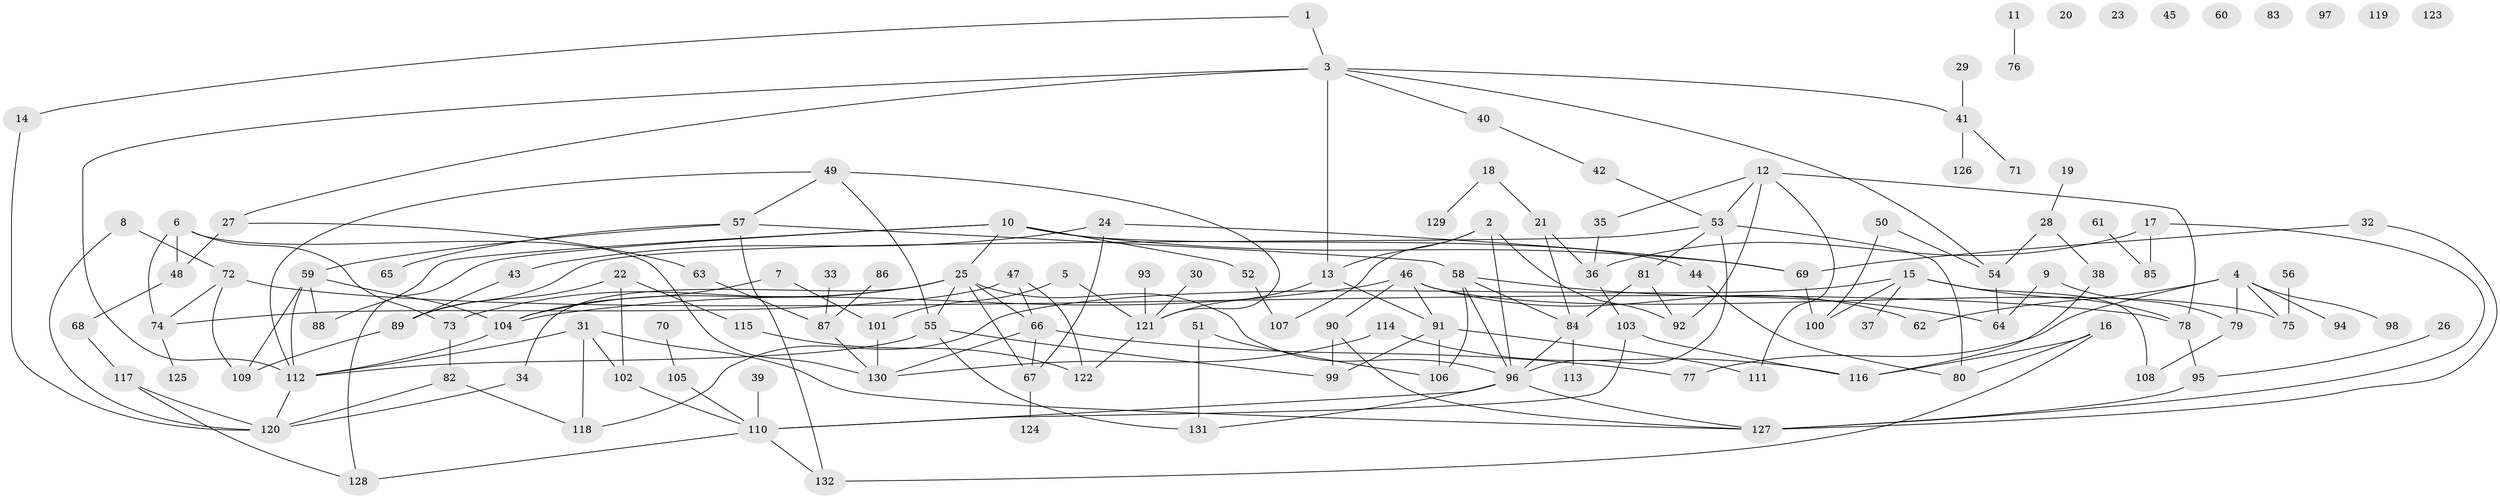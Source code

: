 // Generated by graph-tools (version 1.1) at 2025/49/03/09/25 03:49:06]
// undirected, 132 vertices, 188 edges
graph export_dot {
graph [start="1"]
  node [color=gray90,style=filled];
  1;
  2;
  3;
  4;
  5;
  6;
  7;
  8;
  9;
  10;
  11;
  12;
  13;
  14;
  15;
  16;
  17;
  18;
  19;
  20;
  21;
  22;
  23;
  24;
  25;
  26;
  27;
  28;
  29;
  30;
  31;
  32;
  33;
  34;
  35;
  36;
  37;
  38;
  39;
  40;
  41;
  42;
  43;
  44;
  45;
  46;
  47;
  48;
  49;
  50;
  51;
  52;
  53;
  54;
  55;
  56;
  57;
  58;
  59;
  60;
  61;
  62;
  63;
  64;
  65;
  66;
  67;
  68;
  69;
  70;
  71;
  72;
  73;
  74;
  75;
  76;
  77;
  78;
  79;
  80;
  81;
  82;
  83;
  84;
  85;
  86;
  87;
  88;
  89;
  90;
  91;
  92;
  93;
  94;
  95;
  96;
  97;
  98;
  99;
  100;
  101;
  102;
  103;
  104;
  105;
  106;
  107;
  108;
  109;
  110;
  111;
  112;
  113;
  114;
  115;
  116;
  117;
  118;
  119;
  120;
  121;
  122;
  123;
  124;
  125;
  126;
  127;
  128;
  129;
  130;
  131;
  132;
  1 -- 3;
  1 -- 14;
  2 -- 13;
  2 -- 92;
  2 -- 96;
  2 -- 107;
  3 -- 13;
  3 -- 27;
  3 -- 40;
  3 -- 41;
  3 -- 54;
  3 -- 112;
  4 -- 62;
  4 -- 75;
  4 -- 77;
  4 -- 79;
  4 -- 94;
  4 -- 98;
  5 -- 101;
  5 -- 121;
  6 -- 48;
  6 -- 73;
  6 -- 74;
  6 -- 130;
  7 -- 101;
  7 -- 104;
  8 -- 72;
  8 -- 120;
  9 -- 64;
  9 -- 79;
  10 -- 25;
  10 -- 44;
  10 -- 52;
  10 -- 69;
  10 -- 88;
  10 -- 128;
  11 -- 76;
  12 -- 35;
  12 -- 53;
  12 -- 78;
  12 -- 92;
  12 -- 111;
  13 -- 91;
  13 -- 121;
  14 -- 120;
  15 -- 37;
  15 -- 78;
  15 -- 100;
  15 -- 108;
  15 -- 118;
  16 -- 80;
  16 -- 116;
  16 -- 132;
  17 -- 36;
  17 -- 85;
  17 -- 127;
  18 -- 21;
  18 -- 129;
  19 -- 28;
  21 -- 36;
  21 -- 84;
  22 -- 89;
  22 -- 102;
  22 -- 115;
  24 -- 43;
  24 -- 67;
  24 -- 69;
  25 -- 34;
  25 -- 55;
  25 -- 66;
  25 -- 67;
  25 -- 73;
  25 -- 96;
  25 -- 104;
  26 -- 95;
  27 -- 48;
  27 -- 63;
  28 -- 38;
  28 -- 54;
  29 -- 41;
  30 -- 121;
  31 -- 102;
  31 -- 112;
  31 -- 118;
  31 -- 127;
  32 -- 69;
  32 -- 127;
  33 -- 87;
  34 -- 120;
  35 -- 36;
  36 -- 103;
  38 -- 116;
  39 -- 110;
  40 -- 42;
  41 -- 71;
  41 -- 126;
  42 -- 53;
  43 -- 89;
  44 -- 80;
  46 -- 62;
  46 -- 75;
  46 -- 90;
  46 -- 91;
  46 -- 104;
  47 -- 66;
  47 -- 74;
  47 -- 122;
  48 -- 68;
  49 -- 55;
  49 -- 57;
  49 -- 112;
  49 -- 121;
  50 -- 54;
  50 -- 100;
  51 -- 106;
  51 -- 131;
  52 -- 107;
  53 -- 80;
  53 -- 81;
  53 -- 89;
  53 -- 96;
  54 -- 64;
  55 -- 99;
  55 -- 112;
  55 -- 131;
  56 -- 75;
  57 -- 58;
  57 -- 59;
  57 -- 65;
  57 -- 132;
  58 -- 64;
  58 -- 84;
  58 -- 96;
  58 -- 106;
  59 -- 88;
  59 -- 104;
  59 -- 109;
  59 -- 112;
  61 -- 85;
  63 -- 87;
  66 -- 67;
  66 -- 77;
  66 -- 130;
  67 -- 124;
  68 -- 117;
  69 -- 100;
  70 -- 105;
  72 -- 74;
  72 -- 78;
  72 -- 109;
  73 -- 82;
  74 -- 125;
  78 -- 95;
  79 -- 108;
  81 -- 84;
  81 -- 92;
  82 -- 118;
  82 -- 120;
  84 -- 96;
  84 -- 113;
  86 -- 87;
  87 -- 130;
  89 -- 109;
  90 -- 99;
  90 -- 127;
  91 -- 99;
  91 -- 106;
  91 -- 111;
  93 -- 121;
  95 -- 127;
  96 -- 110;
  96 -- 127;
  96 -- 131;
  101 -- 130;
  102 -- 110;
  103 -- 110;
  103 -- 116;
  104 -- 112;
  105 -- 110;
  110 -- 128;
  110 -- 132;
  112 -- 120;
  114 -- 116;
  114 -- 130;
  115 -- 122;
  117 -- 120;
  117 -- 128;
  121 -- 122;
}
